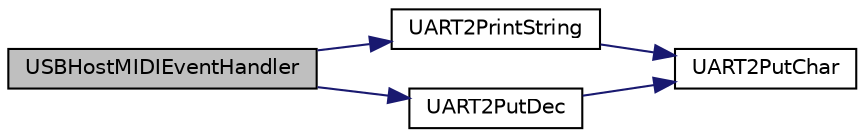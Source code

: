 digraph "USBHostMIDIEventHandler"
{
  edge [fontname="Helvetica",fontsize="10",labelfontname="Helvetica",labelfontsize="10"];
  node [fontname="Helvetica",fontsize="10",shape=record];
  rankdir="LR";
  Node1 [label="USBHostMIDIEventHandler",height=0.2,width=0.4,color="black", fillcolor="grey75", style="filled", fontcolor="black"];
  Node1 -> Node2 [color="midnightblue",fontsize="10",style="solid"];
  Node2 [label="UART2PrintString",height=0.2,width=0.4,color="black", fillcolor="white", style="filled",URL="$uart2_8c.html#a4f250e76dccb6dc8450c04efbc8e9a8f"];
  Node2 -> Node3 [color="midnightblue",fontsize="10",style="solid"];
  Node3 [label="UART2PutChar",height=0.2,width=0.4,color="black", fillcolor="white", style="filled",URL="$uart2_8c.html#a23f0e312ef33167a4c51b6b353135e89"];
  Node1 -> Node4 [color="midnightblue",fontsize="10",style="solid"];
  Node4 [label="UART2PutDec",height=0.2,width=0.4,color="black", fillcolor="white", style="filled",URL="$uart2_8c.html#a58c86457543e83b150d2fb442f08c66d"];
  Node4 -> Node3 [color="midnightblue",fontsize="10",style="solid"];
}
